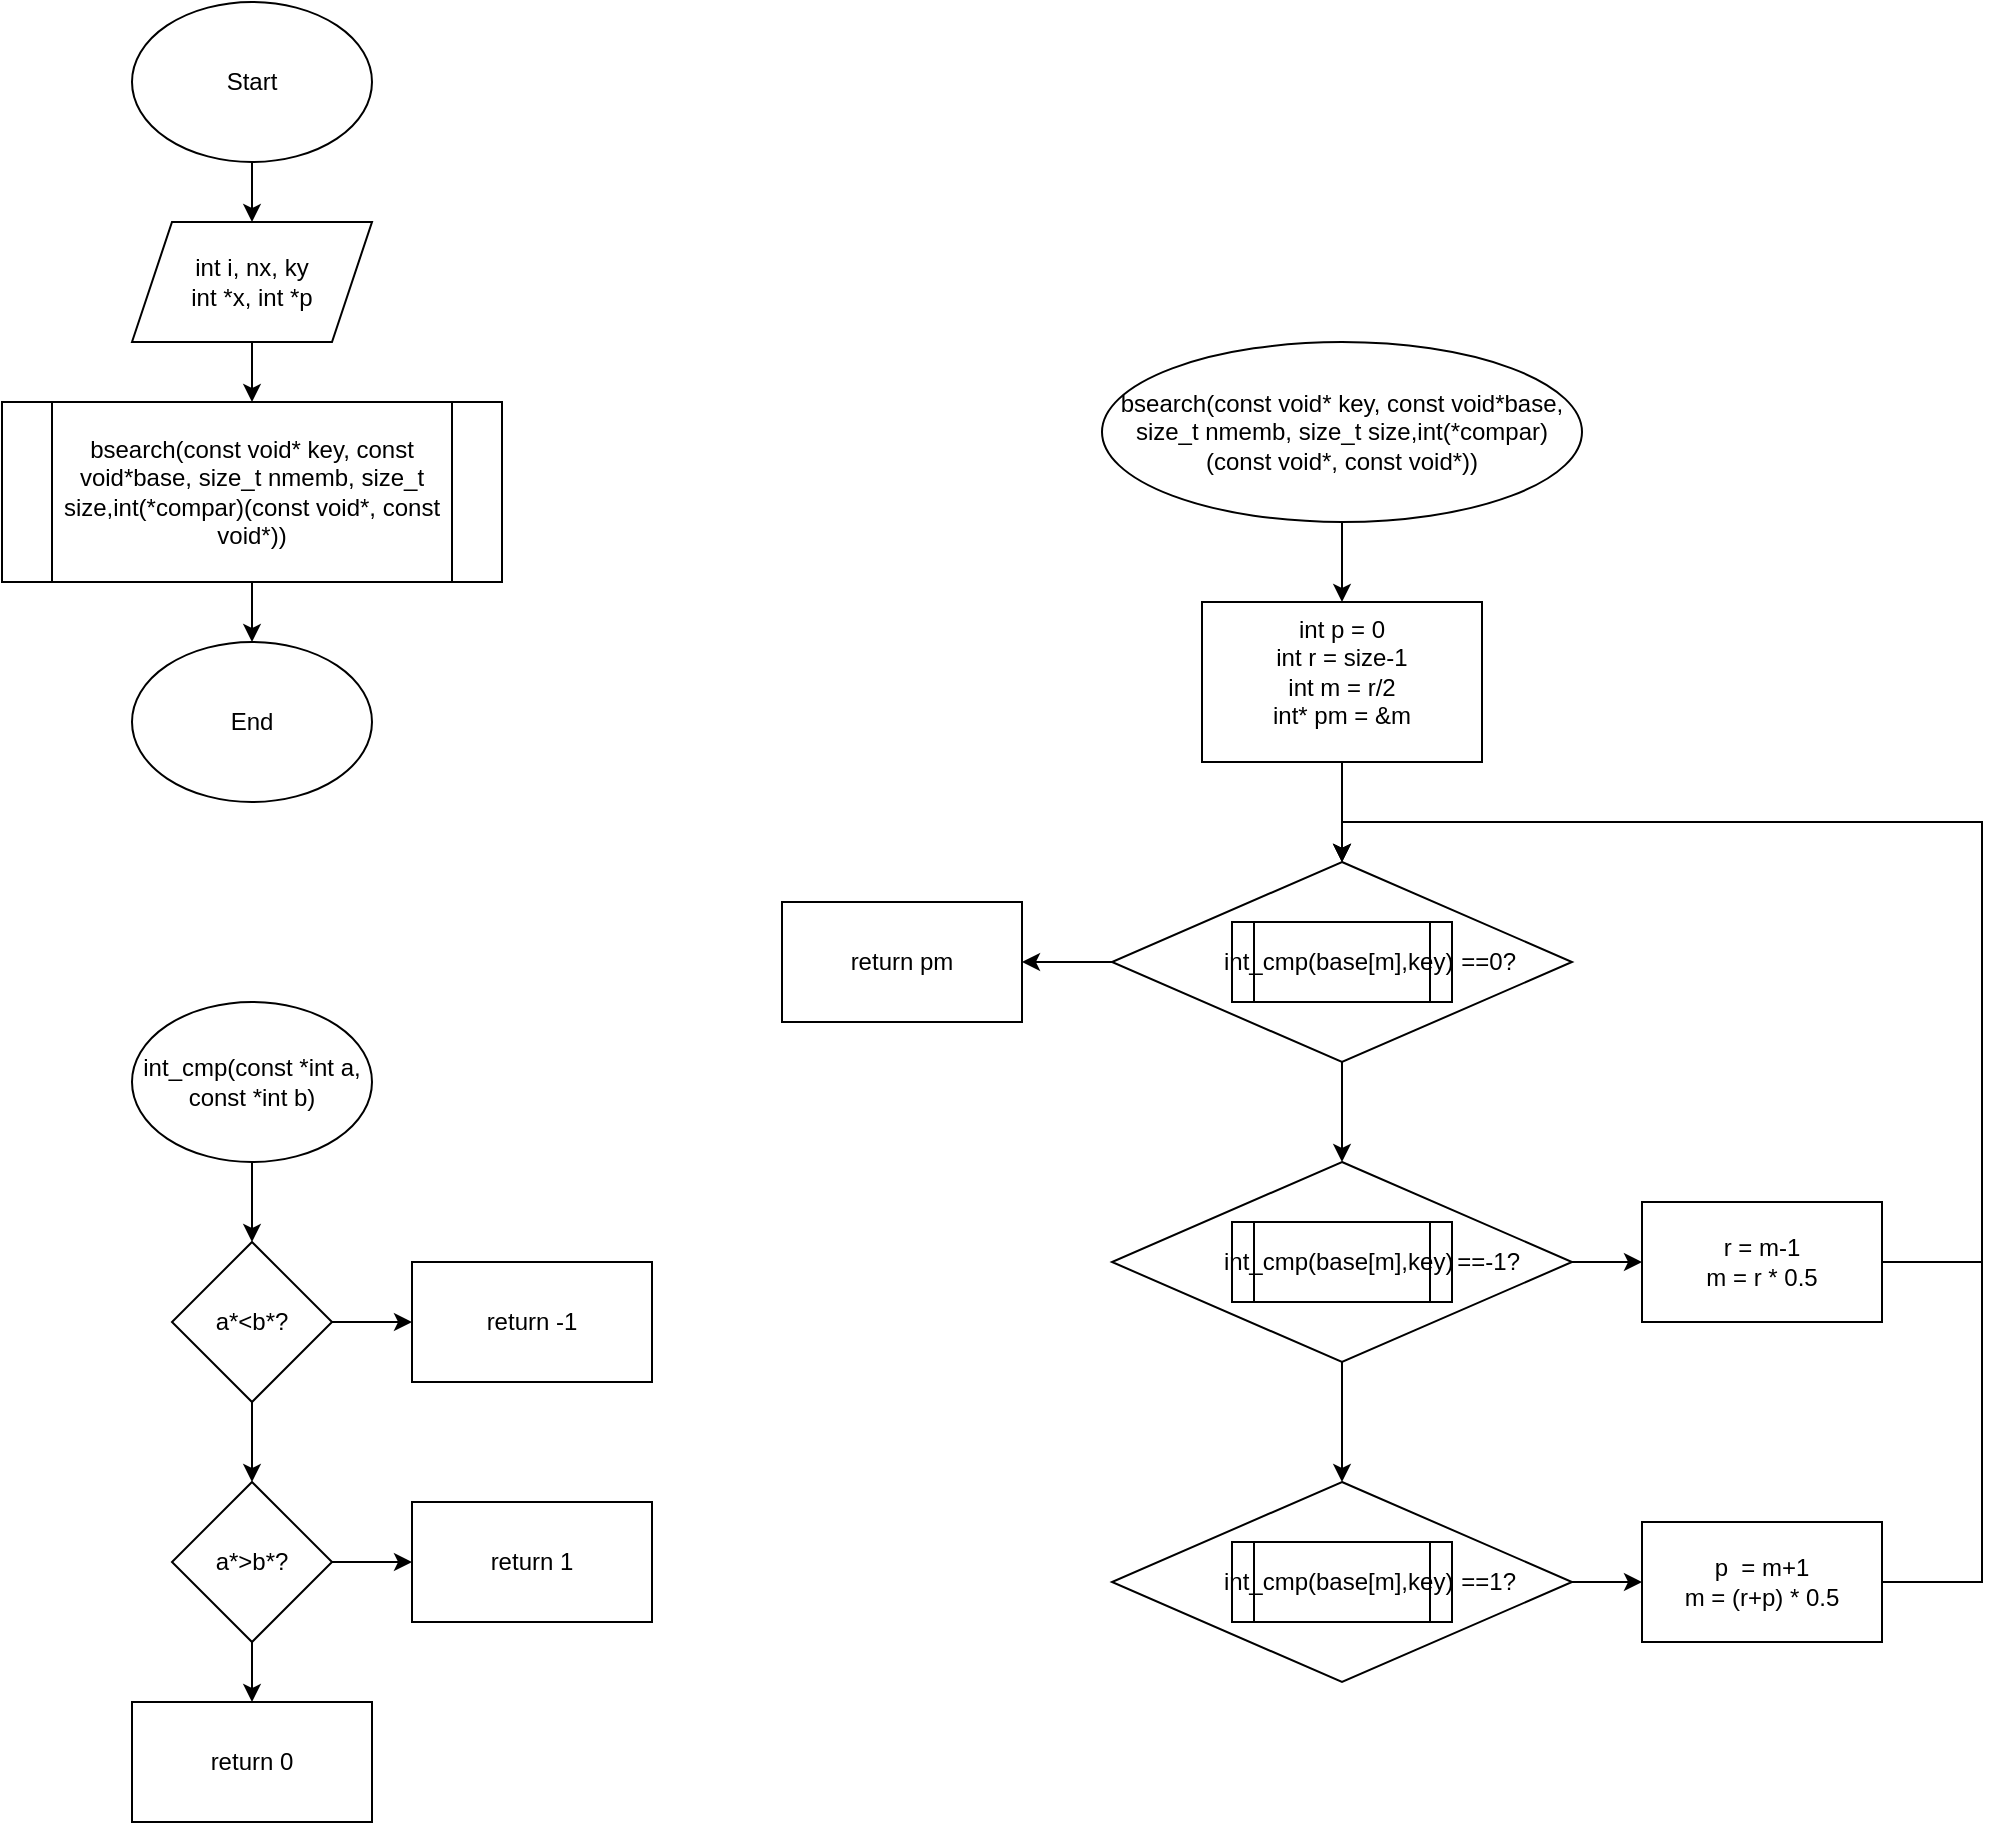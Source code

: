 <mxfile version="18.1.3" type="github">
  <diagram id="C5RBs43oDa-KdzZeNtuy" name="Page-1">
    <mxGraphModel dx="1673" dy="1075" grid="1" gridSize="10" guides="1" tooltips="1" connect="1" arrows="1" fold="1" page="1" pageScale="1" pageWidth="827" pageHeight="1169" math="0" shadow="0">
      <root>
        <mxCell id="WIyWlLk6GJQsqaUBKTNV-0" />
        <mxCell id="WIyWlLk6GJQsqaUBKTNV-1" parent="WIyWlLk6GJQsqaUBKTNV-0" />
        <mxCell id="g1Mgej3gUS1yj2cgCd6g-3" style="edgeStyle=orthogonalEdgeStyle;rounded=0;orthogonalLoop=1;jettySize=auto;html=1;exitX=0.5;exitY=1;exitDx=0;exitDy=0;entryX=0.5;entryY=0;entryDx=0;entryDy=0;" edge="1" parent="WIyWlLk6GJQsqaUBKTNV-1" source="g1Mgej3gUS1yj2cgCd6g-1" target="g1Mgej3gUS1yj2cgCd6g-2">
          <mxGeometry relative="1" as="geometry" />
        </mxCell>
        <mxCell id="g1Mgej3gUS1yj2cgCd6g-1" value="Start" style="ellipse;whiteSpace=wrap;html=1;" vertex="1" parent="WIyWlLk6GJQsqaUBKTNV-1">
          <mxGeometry x="75" y="10" width="120" height="80" as="geometry" />
        </mxCell>
        <mxCell id="g1Mgej3gUS1yj2cgCd6g-5" style="edgeStyle=orthogonalEdgeStyle;rounded=0;orthogonalLoop=1;jettySize=auto;html=1;exitX=0.5;exitY=1;exitDx=0;exitDy=0;entryX=0.5;entryY=0;entryDx=0;entryDy=0;" edge="1" parent="WIyWlLk6GJQsqaUBKTNV-1" source="g1Mgej3gUS1yj2cgCd6g-2" target="g1Mgej3gUS1yj2cgCd6g-4">
          <mxGeometry relative="1" as="geometry" />
        </mxCell>
        <mxCell id="g1Mgej3gUS1yj2cgCd6g-2" value="int i, nx, ky&lt;br&gt;int *x, int *p" style="shape=parallelogram;perimeter=parallelogramPerimeter;whiteSpace=wrap;html=1;fixedSize=1;" vertex="1" parent="WIyWlLk6GJQsqaUBKTNV-1">
          <mxGeometry x="75" y="120" width="120" height="60" as="geometry" />
        </mxCell>
        <mxCell id="g1Mgej3gUS1yj2cgCd6g-7" style="edgeStyle=orthogonalEdgeStyle;rounded=0;orthogonalLoop=1;jettySize=auto;html=1;exitX=0.5;exitY=1;exitDx=0;exitDy=0;entryX=0.5;entryY=0;entryDx=0;entryDy=0;" edge="1" parent="WIyWlLk6GJQsqaUBKTNV-1" source="g1Mgej3gUS1yj2cgCd6g-4" target="g1Mgej3gUS1yj2cgCd6g-6">
          <mxGeometry relative="1" as="geometry" />
        </mxCell>
        <mxCell id="g1Mgej3gUS1yj2cgCd6g-4" value="bsearch(const void* key, const void*base, size_t nmemb, size_t size,int(*compar)(const void*, const void*))" style="shape=process;whiteSpace=wrap;html=1;backgroundOutline=1;" vertex="1" parent="WIyWlLk6GJQsqaUBKTNV-1">
          <mxGeometry x="10" y="210" width="250" height="90" as="geometry" />
        </mxCell>
        <mxCell id="g1Mgej3gUS1yj2cgCd6g-6" value="End" style="ellipse;whiteSpace=wrap;html=1;" vertex="1" parent="WIyWlLk6GJQsqaUBKTNV-1">
          <mxGeometry x="75" y="330" width="120" height="80" as="geometry" />
        </mxCell>
        <mxCell id="g1Mgej3gUS1yj2cgCd6g-10" style="edgeStyle=orthogonalEdgeStyle;rounded=0;orthogonalLoop=1;jettySize=auto;html=1;exitX=0.5;exitY=1;exitDx=0;exitDy=0;entryX=0.5;entryY=0;entryDx=0;entryDy=0;" edge="1" parent="WIyWlLk6GJQsqaUBKTNV-1" source="g1Mgej3gUS1yj2cgCd6g-9" target="g1Mgej3gUS1yj2cgCd6g-11">
          <mxGeometry relative="1" as="geometry">
            <mxPoint x="680" y="320" as="targetPoint" />
          </mxGeometry>
        </mxCell>
        <mxCell id="g1Mgej3gUS1yj2cgCd6g-9" value="&lt;span style=&quot;&quot;&gt;bsearch(const void* key, const void*base, size_t nmemb, size_t size,int(*compar)(const void*, const void*))&lt;/span&gt;" style="ellipse;whiteSpace=wrap;html=1;" vertex="1" parent="WIyWlLk6GJQsqaUBKTNV-1">
          <mxGeometry x="560" y="180" width="240" height="90" as="geometry" />
        </mxCell>
        <mxCell id="g1Mgej3gUS1yj2cgCd6g-15" style="edgeStyle=orthogonalEdgeStyle;rounded=0;orthogonalLoop=1;jettySize=auto;html=1;exitX=0.5;exitY=1;exitDx=0;exitDy=0;entryX=0.5;entryY=0;entryDx=0;entryDy=0;" edge="1" parent="WIyWlLk6GJQsqaUBKTNV-1" source="g1Mgej3gUS1yj2cgCd6g-11" target="g1Mgej3gUS1yj2cgCd6g-14">
          <mxGeometry relative="1" as="geometry" />
        </mxCell>
        <mxCell id="g1Mgej3gUS1yj2cgCd6g-11" value="int p = 0&lt;br&gt;int r = size-1&lt;br&gt;int m = r/2&lt;br&gt;int* pm = &amp;amp;m&lt;br&gt;&lt;br&gt;" style="rounded=0;whiteSpace=wrap;html=1;align=center;verticalAlign=top;" vertex="1" parent="WIyWlLk6GJQsqaUBKTNV-1">
          <mxGeometry x="610" y="310" width="140" height="80" as="geometry" />
        </mxCell>
        <mxCell id="g1Mgej3gUS1yj2cgCd6g-19" style="edgeStyle=orthogonalEdgeStyle;rounded=0;orthogonalLoop=1;jettySize=auto;html=1;exitX=0.5;exitY=1;exitDx=0;exitDy=0;entryX=0.5;entryY=0;entryDx=0;entryDy=0;" edge="1" parent="WIyWlLk6GJQsqaUBKTNV-1" source="g1Mgej3gUS1yj2cgCd6g-14" target="g1Mgej3gUS1yj2cgCd6g-17">
          <mxGeometry relative="1" as="geometry" />
        </mxCell>
        <mxCell id="g1Mgej3gUS1yj2cgCd6g-23" style="edgeStyle=orthogonalEdgeStyle;rounded=0;orthogonalLoop=1;jettySize=auto;html=1;exitX=0;exitY=0.5;exitDx=0;exitDy=0;entryX=1;entryY=0.5;entryDx=0;entryDy=0;" edge="1" parent="WIyWlLk6GJQsqaUBKTNV-1" source="g1Mgej3gUS1yj2cgCd6g-14" target="g1Mgej3gUS1yj2cgCd6g-24">
          <mxGeometry relative="1" as="geometry">
            <mxPoint x="530" y="490" as="targetPoint" />
          </mxGeometry>
        </mxCell>
        <mxCell id="g1Mgej3gUS1yj2cgCd6g-14" value="&amp;nbsp; &amp;nbsp; &amp;nbsp; &amp;nbsp; &amp;nbsp; &amp;nbsp; &amp;nbsp; &amp;nbsp; &amp;nbsp; &amp;nbsp; &amp;nbsp; &amp;nbsp; &amp;nbsp; &amp;nbsp; &amp;nbsp; &amp;nbsp; &amp;nbsp; &amp;nbsp; &amp;nbsp; &amp;nbsp; &amp;nbsp; &amp;nbsp; ==0?" style="rhombus;whiteSpace=wrap;html=1;" vertex="1" parent="WIyWlLk6GJQsqaUBKTNV-1">
          <mxGeometry x="565" y="440" width="230" height="100" as="geometry" />
        </mxCell>
        <mxCell id="g1Mgej3gUS1yj2cgCd6g-16" value="&lt;span style=&quot;&quot;&gt;int_cmp(base[m],key)&amp;nbsp;&lt;/span&gt;" style="shape=process;whiteSpace=wrap;html=1;backgroundOutline=1;" vertex="1" parent="WIyWlLk6GJQsqaUBKTNV-1">
          <mxGeometry x="625" y="470" width="110" height="40" as="geometry" />
        </mxCell>
        <mxCell id="g1Mgej3gUS1yj2cgCd6g-22" style="edgeStyle=orthogonalEdgeStyle;rounded=0;orthogonalLoop=1;jettySize=auto;html=1;exitX=0.5;exitY=1;exitDx=0;exitDy=0;entryX=0.5;entryY=0;entryDx=0;entryDy=0;" edge="1" parent="WIyWlLk6GJQsqaUBKTNV-1" source="g1Mgej3gUS1yj2cgCd6g-17" target="g1Mgej3gUS1yj2cgCd6g-20">
          <mxGeometry relative="1" as="geometry" />
        </mxCell>
        <mxCell id="g1Mgej3gUS1yj2cgCd6g-28" style="edgeStyle=orthogonalEdgeStyle;rounded=0;orthogonalLoop=1;jettySize=auto;html=1;exitX=1;exitY=0.5;exitDx=0;exitDy=0;entryX=0;entryY=0.5;entryDx=0;entryDy=0;" edge="1" parent="WIyWlLk6GJQsqaUBKTNV-1" source="g1Mgej3gUS1yj2cgCd6g-17" target="g1Mgej3gUS1yj2cgCd6g-26">
          <mxGeometry relative="1" as="geometry" />
        </mxCell>
        <mxCell id="g1Mgej3gUS1yj2cgCd6g-17" value="&amp;nbsp; &amp;nbsp; &amp;nbsp; &amp;nbsp; &amp;nbsp; &amp;nbsp; &amp;nbsp; &amp;nbsp; &amp;nbsp; &amp;nbsp; &amp;nbsp; &amp;nbsp; &amp;nbsp; &amp;nbsp; &amp;nbsp; &amp;nbsp; &amp;nbsp; &amp;nbsp; &amp;nbsp; &amp;nbsp; &amp;nbsp; &amp;nbsp; ==-1?" style="rhombus;whiteSpace=wrap;html=1;" vertex="1" parent="WIyWlLk6GJQsqaUBKTNV-1">
          <mxGeometry x="565" y="590" width="230" height="100" as="geometry" />
        </mxCell>
        <mxCell id="g1Mgej3gUS1yj2cgCd6g-18" value="&lt;span style=&quot;&quot;&gt;int_cmp(base[m],key)&amp;nbsp;&lt;/span&gt;" style="shape=process;whiteSpace=wrap;html=1;backgroundOutline=1;" vertex="1" parent="WIyWlLk6GJQsqaUBKTNV-1">
          <mxGeometry x="625" y="620" width="110" height="40" as="geometry" />
        </mxCell>
        <mxCell id="g1Mgej3gUS1yj2cgCd6g-30" style="edgeStyle=orthogonalEdgeStyle;rounded=0;orthogonalLoop=1;jettySize=auto;html=1;exitX=1;exitY=0.5;exitDx=0;exitDy=0;entryX=0;entryY=0.5;entryDx=0;entryDy=0;" edge="1" parent="WIyWlLk6GJQsqaUBKTNV-1" source="g1Mgej3gUS1yj2cgCd6g-20" target="g1Mgej3gUS1yj2cgCd6g-29">
          <mxGeometry relative="1" as="geometry" />
        </mxCell>
        <mxCell id="g1Mgej3gUS1yj2cgCd6g-20" value="&amp;nbsp; &amp;nbsp; &amp;nbsp; &amp;nbsp; &amp;nbsp; &amp;nbsp; &amp;nbsp; &amp;nbsp; &amp;nbsp; &amp;nbsp; &amp;nbsp; &amp;nbsp; &amp;nbsp; &amp;nbsp; &amp;nbsp; &amp;nbsp; &amp;nbsp; &amp;nbsp; &amp;nbsp; &amp;nbsp; &amp;nbsp; &amp;nbsp; ==1?" style="rhombus;whiteSpace=wrap;html=1;" vertex="1" parent="WIyWlLk6GJQsqaUBKTNV-1">
          <mxGeometry x="565" y="750" width="230" height="100" as="geometry" />
        </mxCell>
        <mxCell id="g1Mgej3gUS1yj2cgCd6g-21" value="&lt;span style=&quot;&quot;&gt;int_cmp(base[m],key)&amp;nbsp;&lt;/span&gt;" style="shape=process;whiteSpace=wrap;html=1;backgroundOutline=1;" vertex="1" parent="WIyWlLk6GJQsqaUBKTNV-1">
          <mxGeometry x="625" y="780" width="110" height="40" as="geometry" />
        </mxCell>
        <mxCell id="g1Mgej3gUS1yj2cgCd6g-24" value="return pm" style="rounded=0;whiteSpace=wrap;html=1;" vertex="1" parent="WIyWlLk6GJQsqaUBKTNV-1">
          <mxGeometry x="400" y="460" width="120" height="60" as="geometry" />
        </mxCell>
        <mxCell id="g1Mgej3gUS1yj2cgCd6g-33" style="edgeStyle=orthogonalEdgeStyle;rounded=0;orthogonalLoop=1;jettySize=auto;html=1;exitX=1;exitY=0.5;exitDx=0;exitDy=0;entryX=0.5;entryY=0;entryDx=0;entryDy=0;" edge="1" parent="WIyWlLk6GJQsqaUBKTNV-1" source="g1Mgej3gUS1yj2cgCd6g-26" target="g1Mgej3gUS1yj2cgCd6g-14">
          <mxGeometry relative="1" as="geometry">
            <Array as="points">
              <mxPoint x="1000" y="640" />
              <mxPoint x="1000" y="420" />
              <mxPoint x="680" y="420" />
            </Array>
          </mxGeometry>
        </mxCell>
        <mxCell id="g1Mgej3gUS1yj2cgCd6g-26" value="r = m-1&lt;br&gt;m = r * 0.5" style="rounded=0;whiteSpace=wrap;html=1;" vertex="1" parent="WIyWlLk6GJQsqaUBKTNV-1">
          <mxGeometry x="830" y="610" width="120" height="60" as="geometry" />
        </mxCell>
        <mxCell id="g1Mgej3gUS1yj2cgCd6g-31" style="edgeStyle=orthogonalEdgeStyle;rounded=0;orthogonalLoop=1;jettySize=auto;html=1;exitX=1;exitY=0.5;exitDx=0;exitDy=0;entryX=0.5;entryY=0;entryDx=0;entryDy=0;" edge="1" parent="WIyWlLk6GJQsqaUBKTNV-1" source="g1Mgej3gUS1yj2cgCd6g-29" target="g1Mgej3gUS1yj2cgCd6g-14">
          <mxGeometry relative="1" as="geometry">
            <Array as="points">
              <mxPoint x="1000" y="800" />
              <mxPoint x="1000" y="420" />
              <mxPoint x="680" y="420" />
            </Array>
          </mxGeometry>
        </mxCell>
        <mxCell id="g1Mgej3gUS1yj2cgCd6g-29" value="p&amp;nbsp; = m+1&lt;br&gt;m = (r+p) * 0.5" style="rounded=0;whiteSpace=wrap;html=1;" vertex="1" parent="WIyWlLk6GJQsqaUBKTNV-1">
          <mxGeometry x="830" y="770" width="120" height="60" as="geometry" />
        </mxCell>
        <mxCell id="g1Mgej3gUS1yj2cgCd6g-35" style="edgeStyle=orthogonalEdgeStyle;rounded=0;orthogonalLoop=1;jettySize=auto;html=1;exitX=0.5;exitY=1;exitDx=0;exitDy=0;entryX=0.5;entryY=0;entryDx=0;entryDy=0;" edge="1" parent="WIyWlLk6GJQsqaUBKTNV-1" source="g1Mgej3gUS1yj2cgCd6g-34" target="g1Mgej3gUS1yj2cgCd6g-36">
          <mxGeometry relative="1" as="geometry">
            <mxPoint x="134.897" y="630" as="targetPoint" />
          </mxGeometry>
        </mxCell>
        <mxCell id="g1Mgej3gUS1yj2cgCd6g-34" value="int_cmp(const *int a, const *int b)" style="ellipse;whiteSpace=wrap;html=1;" vertex="1" parent="WIyWlLk6GJQsqaUBKTNV-1">
          <mxGeometry x="75" y="510" width="120" height="80" as="geometry" />
        </mxCell>
        <mxCell id="g1Mgej3gUS1yj2cgCd6g-37" style="edgeStyle=orthogonalEdgeStyle;rounded=0;orthogonalLoop=1;jettySize=auto;html=1;exitX=0.5;exitY=1;exitDx=0;exitDy=0;entryX=0.5;entryY=0;entryDx=0;entryDy=0;" edge="1" parent="WIyWlLk6GJQsqaUBKTNV-1" source="g1Mgej3gUS1yj2cgCd6g-36" target="g1Mgej3gUS1yj2cgCd6g-38">
          <mxGeometry relative="1" as="geometry">
            <mxPoint x="134.897" y="750" as="targetPoint" />
          </mxGeometry>
        </mxCell>
        <mxCell id="g1Mgej3gUS1yj2cgCd6g-41" style="edgeStyle=orthogonalEdgeStyle;rounded=0;orthogonalLoop=1;jettySize=auto;html=1;exitX=1;exitY=0.5;exitDx=0;exitDy=0;entryX=0;entryY=0.5;entryDx=0;entryDy=0;" edge="1" parent="WIyWlLk6GJQsqaUBKTNV-1" source="g1Mgej3gUS1yj2cgCd6g-36" target="g1Mgej3gUS1yj2cgCd6g-42">
          <mxGeometry relative="1" as="geometry">
            <mxPoint x="205" y="670.103" as="targetPoint" />
          </mxGeometry>
        </mxCell>
        <mxCell id="g1Mgej3gUS1yj2cgCd6g-36" value="a*&amp;lt;b*?" style="rhombus;whiteSpace=wrap;html=1;" vertex="1" parent="WIyWlLk6GJQsqaUBKTNV-1">
          <mxGeometry x="95" y="630" width="80" height="80" as="geometry" />
        </mxCell>
        <mxCell id="g1Mgej3gUS1yj2cgCd6g-39" style="edgeStyle=orthogonalEdgeStyle;rounded=0;orthogonalLoop=1;jettySize=auto;html=1;exitX=0.5;exitY=1;exitDx=0;exitDy=0;entryX=0.5;entryY=0;entryDx=0;entryDy=0;" edge="1" parent="WIyWlLk6GJQsqaUBKTNV-1" source="g1Mgej3gUS1yj2cgCd6g-38" target="g1Mgej3gUS1yj2cgCd6g-40">
          <mxGeometry relative="1" as="geometry">
            <mxPoint x="134.897" y="860" as="targetPoint" />
          </mxGeometry>
        </mxCell>
        <mxCell id="g1Mgej3gUS1yj2cgCd6g-44" style="edgeStyle=orthogonalEdgeStyle;rounded=0;orthogonalLoop=1;jettySize=auto;html=1;exitX=1;exitY=0.5;exitDx=0;exitDy=0;entryX=0;entryY=0.5;entryDx=0;entryDy=0;" edge="1" parent="WIyWlLk6GJQsqaUBKTNV-1" source="g1Mgej3gUS1yj2cgCd6g-38" target="g1Mgej3gUS1yj2cgCd6g-43">
          <mxGeometry relative="1" as="geometry" />
        </mxCell>
        <mxCell id="g1Mgej3gUS1yj2cgCd6g-38" value="a*&amp;gt;b*?" style="rhombus;whiteSpace=wrap;html=1;" vertex="1" parent="WIyWlLk6GJQsqaUBKTNV-1">
          <mxGeometry x="95" y="750" width="80" height="80" as="geometry" />
        </mxCell>
        <mxCell id="g1Mgej3gUS1yj2cgCd6g-40" value="return 0" style="rounded=0;whiteSpace=wrap;html=1;" vertex="1" parent="WIyWlLk6GJQsqaUBKTNV-1">
          <mxGeometry x="75" y="860" width="120" height="60" as="geometry" />
        </mxCell>
        <mxCell id="g1Mgej3gUS1yj2cgCd6g-42" value="return -1" style="rounded=0;whiteSpace=wrap;html=1;" vertex="1" parent="WIyWlLk6GJQsqaUBKTNV-1">
          <mxGeometry x="215" y="640" width="120" height="60" as="geometry" />
        </mxCell>
        <mxCell id="g1Mgej3gUS1yj2cgCd6g-43" value="return 1" style="rounded=0;whiteSpace=wrap;html=1;" vertex="1" parent="WIyWlLk6GJQsqaUBKTNV-1">
          <mxGeometry x="215" y="760" width="120" height="60" as="geometry" />
        </mxCell>
      </root>
    </mxGraphModel>
  </diagram>
</mxfile>
